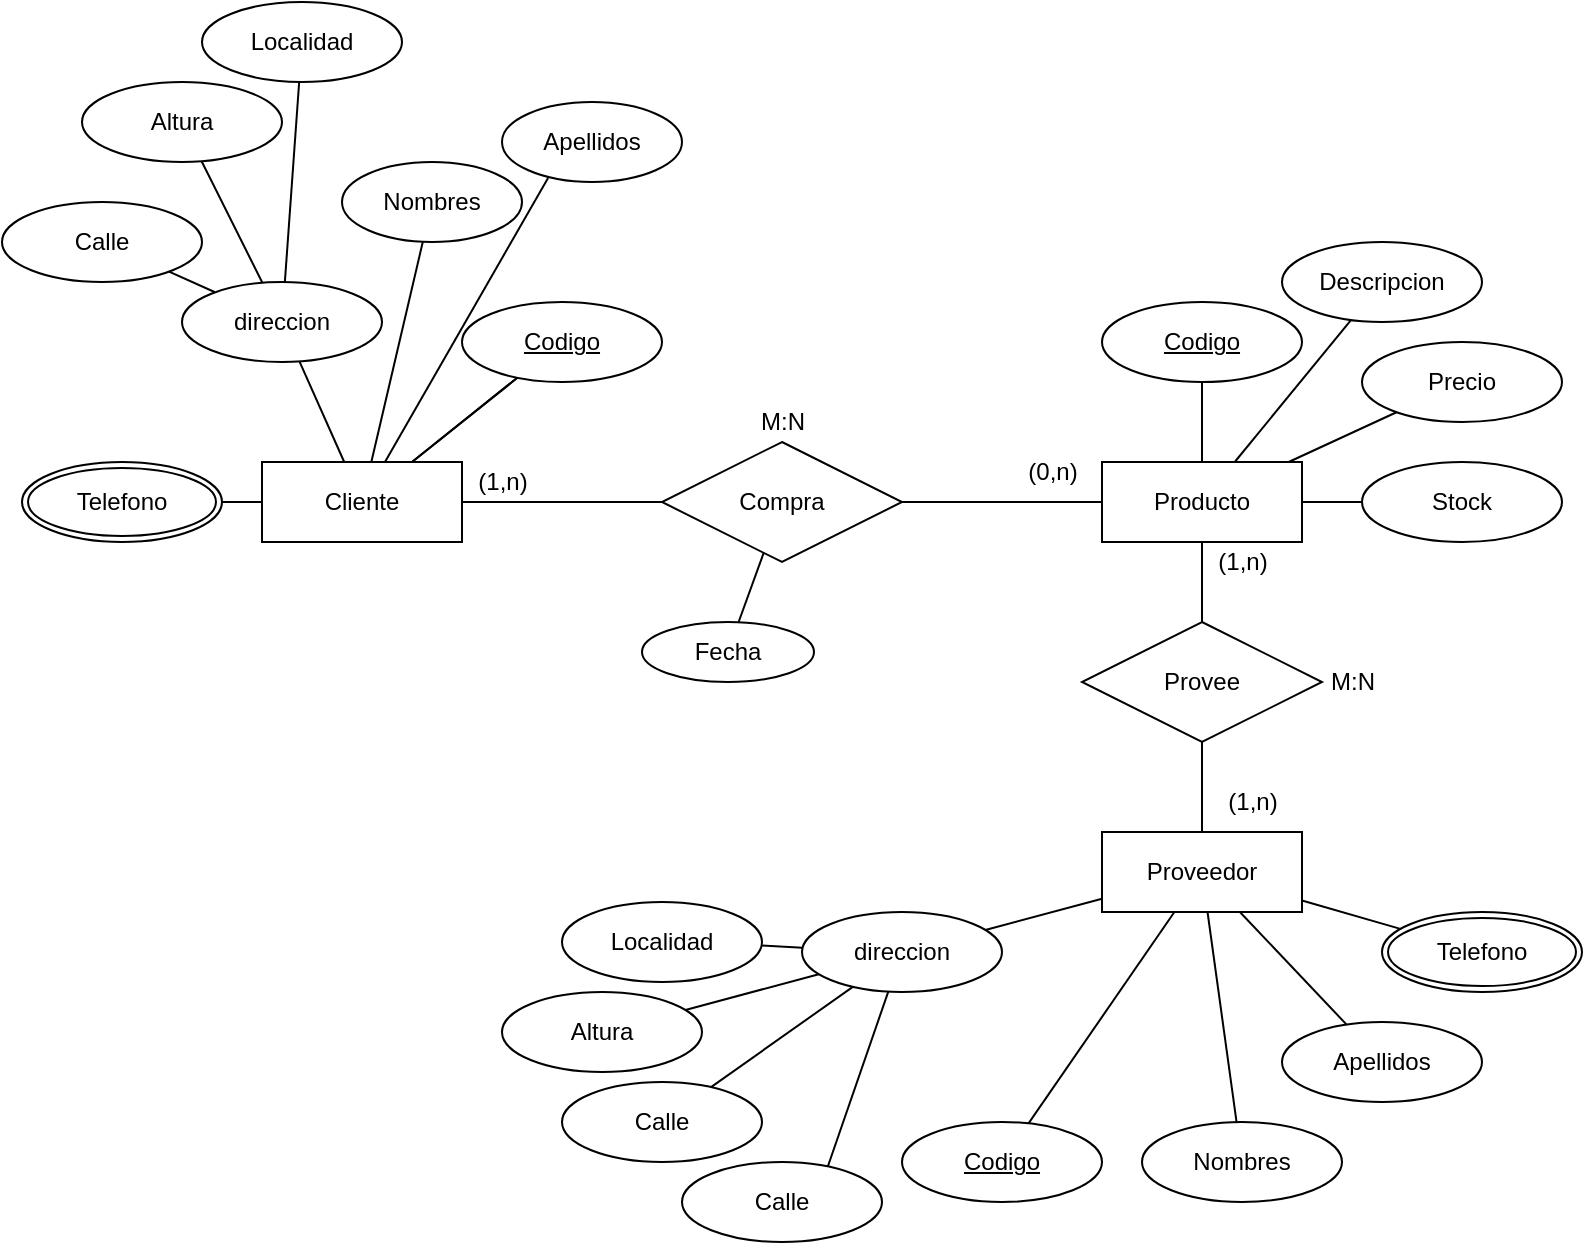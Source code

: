 <mxfile version="20.4.0" type="github">
  <diagram id="PBlw4kHJAUEEhNBU7QKK" name="Page-1">
    <mxGraphModel dx="886" dy="849" grid="1" gridSize="10" guides="1" tooltips="1" connect="1" arrows="1" fold="1" page="1" pageScale="1" pageWidth="827" pageHeight="1169" math="0" shadow="0">
      <root>
        <mxCell id="0" />
        <mxCell id="1" parent="0" />
        <mxCell id="-nJJm-GoTPaam0xMB7vl-1" value="Producto" style="whiteSpace=wrap;html=1;align=center;" vertex="1" parent="1">
          <mxGeometry x="570" y="400" width="100" height="40" as="geometry" />
        </mxCell>
        <mxCell id="-nJJm-GoTPaam0xMB7vl-2" value="Descripcion" style="ellipse;whiteSpace=wrap;html=1;align=center;" vertex="1" parent="1">
          <mxGeometry x="660" y="290" width="100" height="40" as="geometry" />
        </mxCell>
        <mxCell id="-nJJm-GoTPaam0xMB7vl-3" value="" style="endArrow=none;html=1;rounded=0;" edge="1" parent="1" source="-nJJm-GoTPaam0xMB7vl-2" target="-nJJm-GoTPaam0xMB7vl-1">
          <mxGeometry relative="1" as="geometry">
            <mxPoint x="775" y="550" as="sourcePoint" />
            <mxPoint x="935" y="550" as="targetPoint" />
          </mxGeometry>
        </mxCell>
        <mxCell id="-nJJm-GoTPaam0xMB7vl-4" value="Codigo" style="ellipse;whiteSpace=wrap;html=1;align=center;fontStyle=4;" vertex="1" parent="1">
          <mxGeometry x="570" y="320" width="100" height="40" as="geometry" />
        </mxCell>
        <mxCell id="-nJJm-GoTPaam0xMB7vl-5" value="" style="endArrow=none;html=1;rounded=0;" edge="1" parent="1" source="-nJJm-GoTPaam0xMB7vl-4" target="-nJJm-GoTPaam0xMB7vl-1">
          <mxGeometry relative="1" as="geometry">
            <mxPoint x="775" y="550" as="sourcePoint" />
            <mxPoint x="935" y="550" as="targetPoint" />
          </mxGeometry>
        </mxCell>
        <mxCell id="-nJJm-GoTPaam0xMB7vl-6" value="Precio" style="ellipse;whiteSpace=wrap;html=1;align=center;" vertex="1" parent="1">
          <mxGeometry x="700" y="340" width="100" height="40" as="geometry" />
        </mxCell>
        <mxCell id="-nJJm-GoTPaam0xMB7vl-7" value="" style="endArrow=none;html=1;rounded=0;" edge="1" parent="1" source="-nJJm-GoTPaam0xMB7vl-1" target="-nJJm-GoTPaam0xMB7vl-6">
          <mxGeometry relative="1" as="geometry">
            <mxPoint x="775" y="550" as="sourcePoint" />
            <mxPoint x="935" y="550" as="targetPoint" />
          </mxGeometry>
        </mxCell>
        <mxCell id="-nJJm-GoTPaam0xMB7vl-8" value="Stock" style="ellipse;whiteSpace=wrap;html=1;align=center;" vertex="1" parent="1">
          <mxGeometry x="700" y="400" width="100" height="40" as="geometry" />
        </mxCell>
        <mxCell id="-nJJm-GoTPaam0xMB7vl-9" value="" style="endArrow=none;html=1;rounded=0;" edge="1" parent="1" source="-nJJm-GoTPaam0xMB7vl-1" target="-nJJm-GoTPaam0xMB7vl-8">
          <mxGeometry relative="1" as="geometry">
            <mxPoint x="775" y="550" as="sourcePoint" />
            <mxPoint x="935" y="550" as="targetPoint" />
          </mxGeometry>
        </mxCell>
        <mxCell id="-nJJm-GoTPaam0xMB7vl-10" value="Cliente" style="whiteSpace=wrap;html=1;align=center;" vertex="1" parent="1">
          <mxGeometry x="150" y="400" width="100" height="40" as="geometry" />
        </mxCell>
        <mxCell id="-nJJm-GoTPaam0xMB7vl-12" value="direccion" style="ellipse;whiteSpace=wrap;html=1;align=center;" vertex="1" parent="1">
          <mxGeometry x="110" y="310" width="100" height="40" as="geometry" />
        </mxCell>
        <mxCell id="-nJJm-GoTPaam0xMB7vl-14" value="Nombres" style="ellipse;whiteSpace=wrap;html=1;align=center;" vertex="1" parent="1">
          <mxGeometry x="190" y="250" width="90" height="40" as="geometry" />
        </mxCell>
        <mxCell id="-nJJm-GoTPaam0xMB7vl-15" value="Telefono" style="ellipse;shape=doubleEllipse;margin=3;whiteSpace=wrap;html=1;align=center;" vertex="1" parent="1">
          <mxGeometry x="30" y="400" width="100" height="40" as="geometry" />
        </mxCell>
        <mxCell id="-nJJm-GoTPaam0xMB7vl-16" value="Calle" style="ellipse;whiteSpace=wrap;html=1;align=center;" vertex="1" parent="1">
          <mxGeometry x="20" y="270" width="100" height="40" as="geometry" />
        </mxCell>
        <mxCell id="-nJJm-GoTPaam0xMB7vl-17" value="Altura" style="ellipse;whiteSpace=wrap;html=1;align=center;" vertex="1" parent="1">
          <mxGeometry x="60" y="210" width="100" height="40" as="geometry" />
        </mxCell>
        <mxCell id="-nJJm-GoTPaam0xMB7vl-18" value="Localidad" style="ellipse;whiteSpace=wrap;html=1;align=center;" vertex="1" parent="1">
          <mxGeometry x="120" y="170" width="100" height="40" as="geometry" />
        </mxCell>
        <mxCell id="-nJJm-GoTPaam0xMB7vl-19" value="" style="endArrow=none;html=1;rounded=0;" edge="1" parent="1" source="-nJJm-GoTPaam0xMB7vl-11" target="-nJJm-GoTPaam0xMB7vl-10">
          <mxGeometry relative="1" as="geometry">
            <mxPoint x="400" y="70" as="sourcePoint" />
            <mxPoint x="560" y="70" as="targetPoint" />
          </mxGeometry>
        </mxCell>
        <mxCell id="-nJJm-GoTPaam0xMB7vl-20" value="" style="endArrow=none;html=1;rounded=0;" edge="1" parent="1" source="-nJJm-GoTPaam0xMB7vl-14" target="-nJJm-GoTPaam0xMB7vl-10">
          <mxGeometry relative="1" as="geometry">
            <mxPoint x="370" y="220" as="sourcePoint" />
            <mxPoint x="530" y="220" as="targetPoint" />
          </mxGeometry>
        </mxCell>
        <mxCell id="-nJJm-GoTPaam0xMB7vl-21" value="" style="endArrow=none;html=1;rounded=0;startArrow=none;" edge="1" parent="1" source="-nJJm-GoTPaam0xMB7vl-11" target="-nJJm-GoTPaam0xMB7vl-10">
          <mxGeometry relative="1" as="geometry">
            <mxPoint x="370" y="220" as="sourcePoint" />
            <mxPoint x="530" y="220" as="targetPoint" />
          </mxGeometry>
        </mxCell>
        <mxCell id="-nJJm-GoTPaam0xMB7vl-22" value="" style="endArrow=none;html=1;rounded=0;" edge="1" parent="1" source="-nJJm-GoTPaam0xMB7vl-10" target="-nJJm-GoTPaam0xMB7vl-15">
          <mxGeometry relative="1" as="geometry">
            <mxPoint x="370" y="220" as="sourcePoint" />
            <mxPoint x="530" y="220" as="targetPoint" />
          </mxGeometry>
        </mxCell>
        <mxCell id="-nJJm-GoTPaam0xMB7vl-23" value="" style="endArrow=none;html=1;rounded=0;" edge="1" parent="1" source="-nJJm-GoTPaam0xMB7vl-16" target="-nJJm-GoTPaam0xMB7vl-12">
          <mxGeometry relative="1" as="geometry">
            <mxPoint x="280" y="230" as="sourcePoint" />
            <mxPoint x="440" y="230" as="targetPoint" />
          </mxGeometry>
        </mxCell>
        <mxCell id="-nJJm-GoTPaam0xMB7vl-24" value="" style="endArrow=none;html=1;rounded=0;" edge="1" parent="1" source="-nJJm-GoTPaam0xMB7vl-17" target="-nJJm-GoTPaam0xMB7vl-12">
          <mxGeometry relative="1" as="geometry">
            <mxPoint x="643.586" y="38.892" as="sourcePoint" />
            <mxPoint x="606.518" y="81.123" as="targetPoint" />
          </mxGeometry>
        </mxCell>
        <mxCell id="-nJJm-GoTPaam0xMB7vl-25" value="" style="endArrow=none;html=1;rounded=0;" edge="1" parent="1" source="-nJJm-GoTPaam0xMB7vl-18" target="-nJJm-GoTPaam0xMB7vl-12">
          <mxGeometry relative="1" as="geometry">
            <mxPoint x="701.939" y="104.485" as="sourcePoint" />
            <mxPoint x="634.074" y="90.556" as="targetPoint" />
          </mxGeometry>
        </mxCell>
        <mxCell id="-nJJm-GoTPaam0xMB7vl-11" value="Codigo" style="ellipse;whiteSpace=wrap;html=1;align=center;fontStyle=4" vertex="1" parent="1">
          <mxGeometry x="250" y="320" width="100" height="40" as="geometry" />
        </mxCell>
        <mxCell id="-nJJm-GoTPaam0xMB7vl-26" value="" style="endArrow=none;html=1;rounded=0;" edge="1" parent="1" source="-nJJm-GoTPaam0xMB7vl-12" target="-nJJm-GoTPaam0xMB7vl-10">
          <mxGeometry relative="1" as="geometry">
            <mxPoint x="559.129" y="108.174" as="sourcePoint" />
            <mxPoint x="223.03" y="400" as="targetPoint" />
          </mxGeometry>
        </mxCell>
        <mxCell id="-nJJm-GoTPaam0xMB7vl-27" value="Compra" style="shape=rhombus;perimeter=rhombusPerimeter;whiteSpace=wrap;html=1;align=center;" vertex="1" parent="1">
          <mxGeometry x="350" y="390" width="120" height="60" as="geometry" />
        </mxCell>
        <mxCell id="-nJJm-GoTPaam0xMB7vl-28" value="" style="endArrow=none;html=1;rounded=0;" edge="1" parent="1" source="-nJJm-GoTPaam0xMB7vl-10" target="-nJJm-GoTPaam0xMB7vl-27">
          <mxGeometry relative="1" as="geometry">
            <mxPoint x="310" y="340" as="sourcePoint" />
            <mxPoint x="370" y="420" as="targetPoint" />
          </mxGeometry>
        </mxCell>
        <mxCell id="-nJJm-GoTPaam0xMB7vl-29" value="" style="endArrow=none;html=1;rounded=0;" edge="1" parent="1" source="-nJJm-GoTPaam0xMB7vl-27" target="-nJJm-GoTPaam0xMB7vl-1">
          <mxGeometry relative="1" as="geometry">
            <mxPoint x="290" y="340" as="sourcePoint" />
            <mxPoint x="450" y="340" as="targetPoint" />
          </mxGeometry>
        </mxCell>
        <mxCell id="-nJJm-GoTPaam0xMB7vl-30" value="Fecha" style="ellipse;whiteSpace=wrap;html=1;align=center;" vertex="1" parent="1">
          <mxGeometry x="340" y="480" width="86" height="30" as="geometry" />
        </mxCell>
        <mxCell id="-nJJm-GoTPaam0xMB7vl-31" value="" style="endArrow=none;html=1;rounded=0;" edge="1" parent="1" source="-nJJm-GoTPaam0xMB7vl-30" target="-nJJm-GoTPaam0xMB7vl-27">
          <mxGeometry relative="1" as="geometry">
            <mxPoint x="290" y="340" as="sourcePoint" />
            <mxPoint x="450" y="340" as="targetPoint" />
          </mxGeometry>
        </mxCell>
        <mxCell id="-nJJm-GoTPaam0xMB7vl-32" value="Proveedor" style="whiteSpace=wrap;html=1;align=center;" vertex="1" parent="1">
          <mxGeometry x="570" y="585" width="100" height="40" as="geometry" />
        </mxCell>
        <mxCell id="-nJJm-GoTPaam0xMB7vl-33" value="Apellidos" style="ellipse;whiteSpace=wrap;html=1;align=center;" vertex="1" parent="1">
          <mxGeometry x="270" y="220" width="90" height="40" as="geometry" />
        </mxCell>
        <mxCell id="-nJJm-GoTPaam0xMB7vl-34" value="" style="endArrow=none;html=1;rounded=0;entryX=0.256;entryY=0.95;entryDx=0;entryDy=0;entryPerimeter=0;" edge="1" parent="1" source="-nJJm-GoTPaam0xMB7vl-10" target="-nJJm-GoTPaam0xMB7vl-33">
          <mxGeometry relative="1" as="geometry">
            <mxPoint x="290" y="440" as="sourcePoint" />
            <mxPoint x="450" y="440" as="targetPoint" />
          </mxGeometry>
        </mxCell>
        <mxCell id="-nJJm-GoTPaam0xMB7vl-36" value="Codigo" style="ellipse;whiteSpace=wrap;html=1;align=center;fontStyle=4;" vertex="1" parent="1">
          <mxGeometry x="470" y="730" width="100" height="40" as="geometry" />
        </mxCell>
        <mxCell id="-nJJm-GoTPaam0xMB7vl-37" value="Apellidos" style="ellipse;whiteSpace=wrap;html=1;align=center;" vertex="1" parent="1">
          <mxGeometry x="660" y="680" width="100" height="40" as="geometry" />
        </mxCell>
        <mxCell id="-nJJm-GoTPaam0xMB7vl-38" value="Nombres" style="ellipse;whiteSpace=wrap;html=1;align=center;" vertex="1" parent="1">
          <mxGeometry x="590" y="730" width="100" height="40" as="geometry" />
        </mxCell>
        <mxCell id="-nJJm-GoTPaam0xMB7vl-39" value="direccion" style="ellipse;whiteSpace=wrap;html=1;align=center;" vertex="1" parent="1">
          <mxGeometry x="420" y="625" width="100" height="40" as="geometry" />
        </mxCell>
        <mxCell id="-nJJm-GoTPaam0xMB7vl-40" value="Calle" style="ellipse;whiteSpace=wrap;html=1;align=center;" vertex="1" parent="1">
          <mxGeometry x="300" y="710" width="100" height="40" as="geometry" />
        </mxCell>
        <mxCell id="-nJJm-GoTPaam0xMB7vl-41" value="Altura" style="ellipse;whiteSpace=wrap;html=1;align=center;" vertex="1" parent="1">
          <mxGeometry x="270" y="665" width="100" height="40" as="geometry" />
        </mxCell>
        <mxCell id="-nJJm-GoTPaam0xMB7vl-42" value="Localidad" style="ellipse;whiteSpace=wrap;html=1;align=center;" vertex="1" parent="1">
          <mxGeometry x="300" y="620" width="100" height="40" as="geometry" />
        </mxCell>
        <mxCell id="-nJJm-GoTPaam0xMB7vl-43" value="" style="endArrow=none;html=1;rounded=0;" edge="1" source="-nJJm-GoTPaam0xMB7vl-40" target="-nJJm-GoTPaam0xMB7vl-39" parent="1">
          <mxGeometry relative="1" as="geometry">
            <mxPoint x="450" y="660" as="sourcePoint" />
            <mxPoint x="610" y="660" as="targetPoint" />
          </mxGeometry>
        </mxCell>
        <mxCell id="-nJJm-GoTPaam0xMB7vl-44" value="" style="endArrow=none;html=1;rounded=0;" edge="1" source="-nJJm-GoTPaam0xMB7vl-41" target="-nJJm-GoTPaam0xMB7vl-39" parent="1">
          <mxGeometry relative="1" as="geometry">
            <mxPoint x="813.586" y="468.892" as="sourcePoint" />
            <mxPoint x="776.518" y="511.123" as="targetPoint" />
          </mxGeometry>
        </mxCell>
        <mxCell id="-nJJm-GoTPaam0xMB7vl-45" value="" style="endArrow=none;html=1;rounded=0;" edge="1" source="-nJJm-GoTPaam0xMB7vl-42" target="-nJJm-GoTPaam0xMB7vl-39" parent="1">
          <mxGeometry relative="1" as="geometry">
            <mxPoint x="871.939" y="534.485" as="sourcePoint" />
            <mxPoint x="804.074" y="520.556" as="targetPoint" />
          </mxGeometry>
        </mxCell>
        <mxCell id="-nJJm-GoTPaam0xMB7vl-46" value="Calle" style="ellipse;whiteSpace=wrap;html=1;align=center;" vertex="1" parent="1">
          <mxGeometry x="360" y="750" width="100" height="40" as="geometry" />
        </mxCell>
        <mxCell id="-nJJm-GoTPaam0xMB7vl-47" value="" style="endArrow=none;html=1;rounded=0;exitX=0.73;exitY=0.05;exitDx=0;exitDy=0;exitPerimeter=0;" edge="1" parent="1" source="-nJJm-GoTPaam0xMB7vl-46" target="-nJJm-GoTPaam0xMB7vl-39">
          <mxGeometry relative="1" as="geometry">
            <mxPoint x="230" y="570" as="sourcePoint" />
            <mxPoint x="390" y="570" as="targetPoint" />
          </mxGeometry>
        </mxCell>
        <mxCell id="-nJJm-GoTPaam0xMB7vl-49" value="Telefono" style="ellipse;shape=doubleEllipse;margin=3;whiteSpace=wrap;html=1;align=center;" vertex="1" parent="1">
          <mxGeometry x="710" y="625" width="100" height="40" as="geometry" />
        </mxCell>
        <mxCell id="-nJJm-GoTPaam0xMB7vl-50" value="" style="endArrow=none;html=1;rounded=0;" edge="1" parent="1" source="-nJJm-GoTPaam0xMB7vl-39" target="-nJJm-GoTPaam0xMB7vl-32">
          <mxGeometry relative="1" as="geometry">
            <mxPoint x="360" y="570" as="sourcePoint" />
            <mxPoint x="520" y="570" as="targetPoint" />
          </mxGeometry>
        </mxCell>
        <mxCell id="-nJJm-GoTPaam0xMB7vl-51" value="" style="endArrow=none;html=1;rounded=0;" edge="1" parent="1" source="-nJJm-GoTPaam0xMB7vl-36" target="-nJJm-GoTPaam0xMB7vl-32">
          <mxGeometry relative="1" as="geometry">
            <mxPoint x="521.922" y="644.1" as="sourcePoint" />
            <mxPoint x="580" y="628.333" as="targetPoint" />
          </mxGeometry>
        </mxCell>
        <mxCell id="-nJJm-GoTPaam0xMB7vl-52" value="" style="endArrow=none;html=1;rounded=0;" edge="1" parent="1" source="-nJJm-GoTPaam0xMB7vl-38" target="-nJJm-GoTPaam0xMB7vl-32">
          <mxGeometry relative="1" as="geometry">
            <mxPoint x="543.267" y="740.717" as="sourcePoint" />
            <mxPoint x="616.207" y="635" as="targetPoint" />
          </mxGeometry>
        </mxCell>
        <mxCell id="-nJJm-GoTPaam0xMB7vl-53" value="" style="endArrow=none;html=1;rounded=0;" edge="1" parent="1" source="-nJJm-GoTPaam0xMB7vl-37" target="-nJJm-GoTPaam0xMB7vl-32">
          <mxGeometry relative="1" as="geometry">
            <mxPoint x="647.284" y="740.03" as="sourcePoint" />
            <mxPoint x="632.759" y="635" as="targetPoint" />
          </mxGeometry>
        </mxCell>
        <mxCell id="-nJJm-GoTPaam0xMB7vl-54" value="" style="endArrow=none;html=1;rounded=0;" edge="1" parent="1" source="-nJJm-GoTPaam0xMB7vl-49" target="-nJJm-GoTPaam0xMB7vl-32">
          <mxGeometry relative="1" as="geometry">
            <mxPoint x="702.294" y="691.296" as="sourcePoint" />
            <mxPoint x="648.947" y="635" as="targetPoint" />
          </mxGeometry>
        </mxCell>
        <mxCell id="-nJJm-GoTPaam0xMB7vl-55" value="Provee" style="shape=rhombus;perimeter=rhombusPerimeter;whiteSpace=wrap;html=1;align=center;" vertex="1" parent="1">
          <mxGeometry x="560" y="480" width="120" height="60" as="geometry" />
        </mxCell>
        <mxCell id="-nJJm-GoTPaam0xMB7vl-56" value="" style="endArrow=none;html=1;rounded=0;" edge="1" parent="1" source="-nJJm-GoTPaam0xMB7vl-55" target="-nJJm-GoTPaam0xMB7vl-32">
          <mxGeometry relative="1" as="geometry">
            <mxPoint x="360" y="570" as="sourcePoint" />
            <mxPoint x="520" y="570" as="targetPoint" />
          </mxGeometry>
        </mxCell>
        <mxCell id="-nJJm-GoTPaam0xMB7vl-57" value="" style="endArrow=none;html=1;rounded=0;" edge="1" parent="1" source="-nJJm-GoTPaam0xMB7vl-55" target="-nJJm-GoTPaam0xMB7vl-1">
          <mxGeometry relative="1" as="geometry">
            <mxPoint x="360" y="570" as="sourcePoint" />
            <mxPoint x="520" y="570" as="targetPoint" />
          </mxGeometry>
        </mxCell>
        <mxCell id="-nJJm-GoTPaam0xMB7vl-58" value="(1,n)" style="text;html=1;align=center;verticalAlign=middle;resizable=0;points=[];autosize=1;strokeColor=none;fillColor=none;" vertex="1" parent="1">
          <mxGeometry x="620" y="555" width="50" height="30" as="geometry" />
        </mxCell>
        <mxCell id="-nJJm-GoTPaam0xMB7vl-59" value="(1,n)" style="text;html=1;align=center;verticalAlign=middle;resizable=0;points=[];autosize=1;strokeColor=none;fillColor=none;" vertex="1" parent="1">
          <mxGeometry x="615" y="435" width="50" height="30" as="geometry" />
        </mxCell>
        <mxCell id="-nJJm-GoTPaam0xMB7vl-61" value="(0,n)" style="text;html=1;align=center;verticalAlign=middle;resizable=0;points=[];autosize=1;strokeColor=none;fillColor=none;" vertex="1" parent="1">
          <mxGeometry x="520" y="390" width="50" height="30" as="geometry" />
        </mxCell>
        <mxCell id="-nJJm-GoTPaam0xMB7vl-62" value="(1,n)" style="text;html=1;align=center;verticalAlign=middle;resizable=0;points=[];autosize=1;strokeColor=none;fillColor=none;" vertex="1" parent="1">
          <mxGeometry x="245" y="395" width="50" height="30" as="geometry" />
        </mxCell>
        <mxCell id="-nJJm-GoTPaam0xMB7vl-63" value="M:N" style="text;html=1;align=center;verticalAlign=middle;resizable=0;points=[];autosize=1;strokeColor=none;fillColor=none;" vertex="1" parent="1">
          <mxGeometry x="385" y="365" width="50" height="30" as="geometry" />
        </mxCell>
        <mxCell id="-nJJm-GoTPaam0xMB7vl-64" value="M:N" style="text;html=1;align=center;verticalAlign=middle;resizable=0;points=[];autosize=1;strokeColor=none;fillColor=none;" vertex="1" parent="1">
          <mxGeometry x="670" y="495" width="50" height="30" as="geometry" />
        </mxCell>
      </root>
    </mxGraphModel>
  </diagram>
</mxfile>
